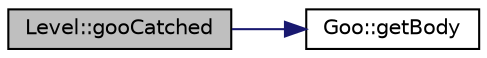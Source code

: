 digraph G
{
  edge [fontname="Helvetica",fontsize="10",labelfontname="Helvetica",labelfontsize="10"];
  node [fontname="Helvetica",fontsize="10",shape=record];
  rankdir="LR";
  Node1 [label="Level::gooCatched",height=0.2,width=0.4,color="black", fillcolor="grey75", style="filled" fontcolor="black"];
  Node1 -> Node2 [color="midnightblue",fontsize="10",style="solid",fontname="Helvetica"];
  Node2 [label="Goo::getBody",height=0.2,width=0.4,color="black", fillcolor="white", style="filled",URL="$d5/d5d/classGoo.html#a314afea0927fa89c5d2c50bf8893ed0c"];
}
